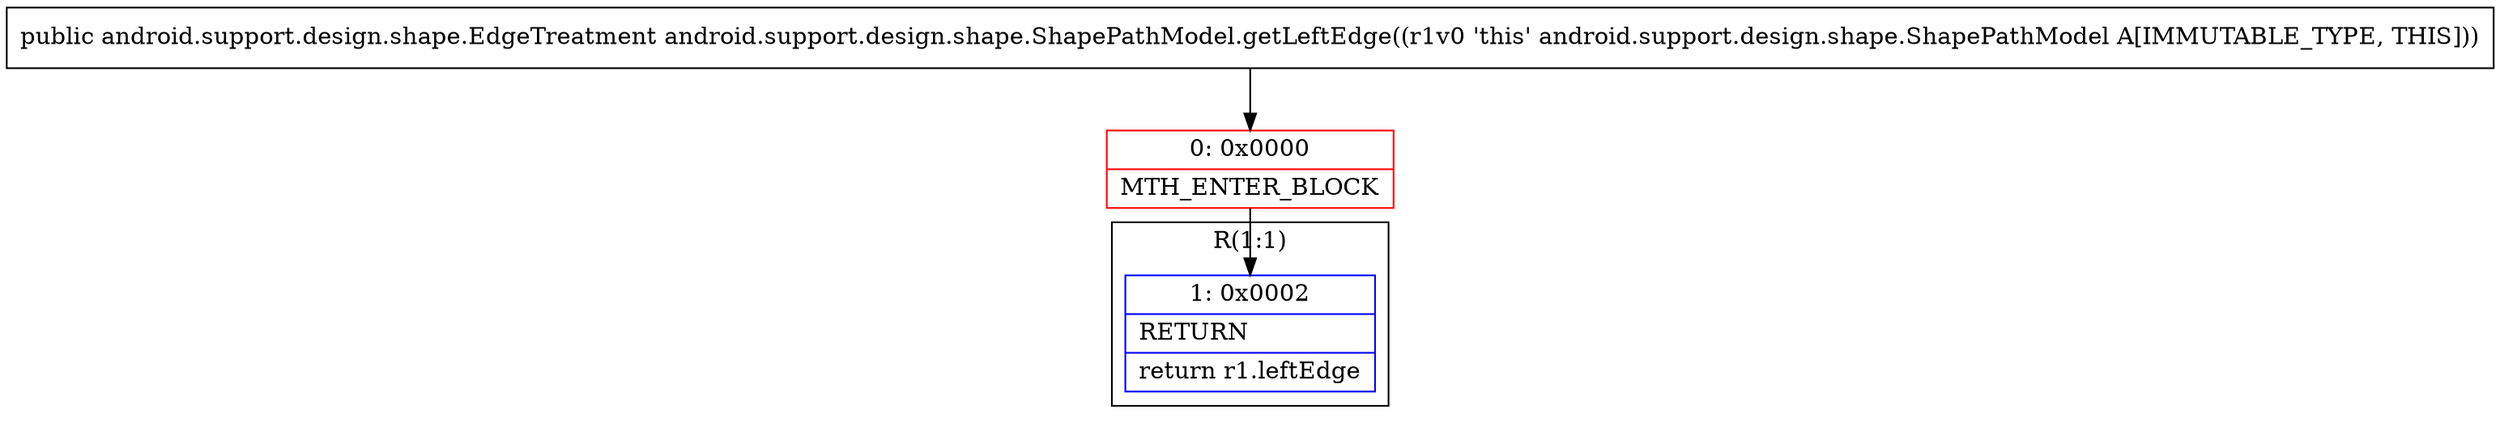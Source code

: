 digraph "CFG forandroid.support.design.shape.ShapePathModel.getLeftEdge()Landroid\/support\/design\/shape\/EdgeTreatment;" {
subgraph cluster_Region_2046974714 {
label = "R(1:1)";
node [shape=record,color=blue];
Node_1 [shape=record,label="{1\:\ 0x0002|RETURN\l|return r1.leftEdge\l}"];
}
Node_0 [shape=record,color=red,label="{0\:\ 0x0000|MTH_ENTER_BLOCK\l}"];
MethodNode[shape=record,label="{public android.support.design.shape.EdgeTreatment android.support.design.shape.ShapePathModel.getLeftEdge((r1v0 'this' android.support.design.shape.ShapePathModel A[IMMUTABLE_TYPE, THIS])) }"];
MethodNode -> Node_0;
Node_0 -> Node_1;
}

